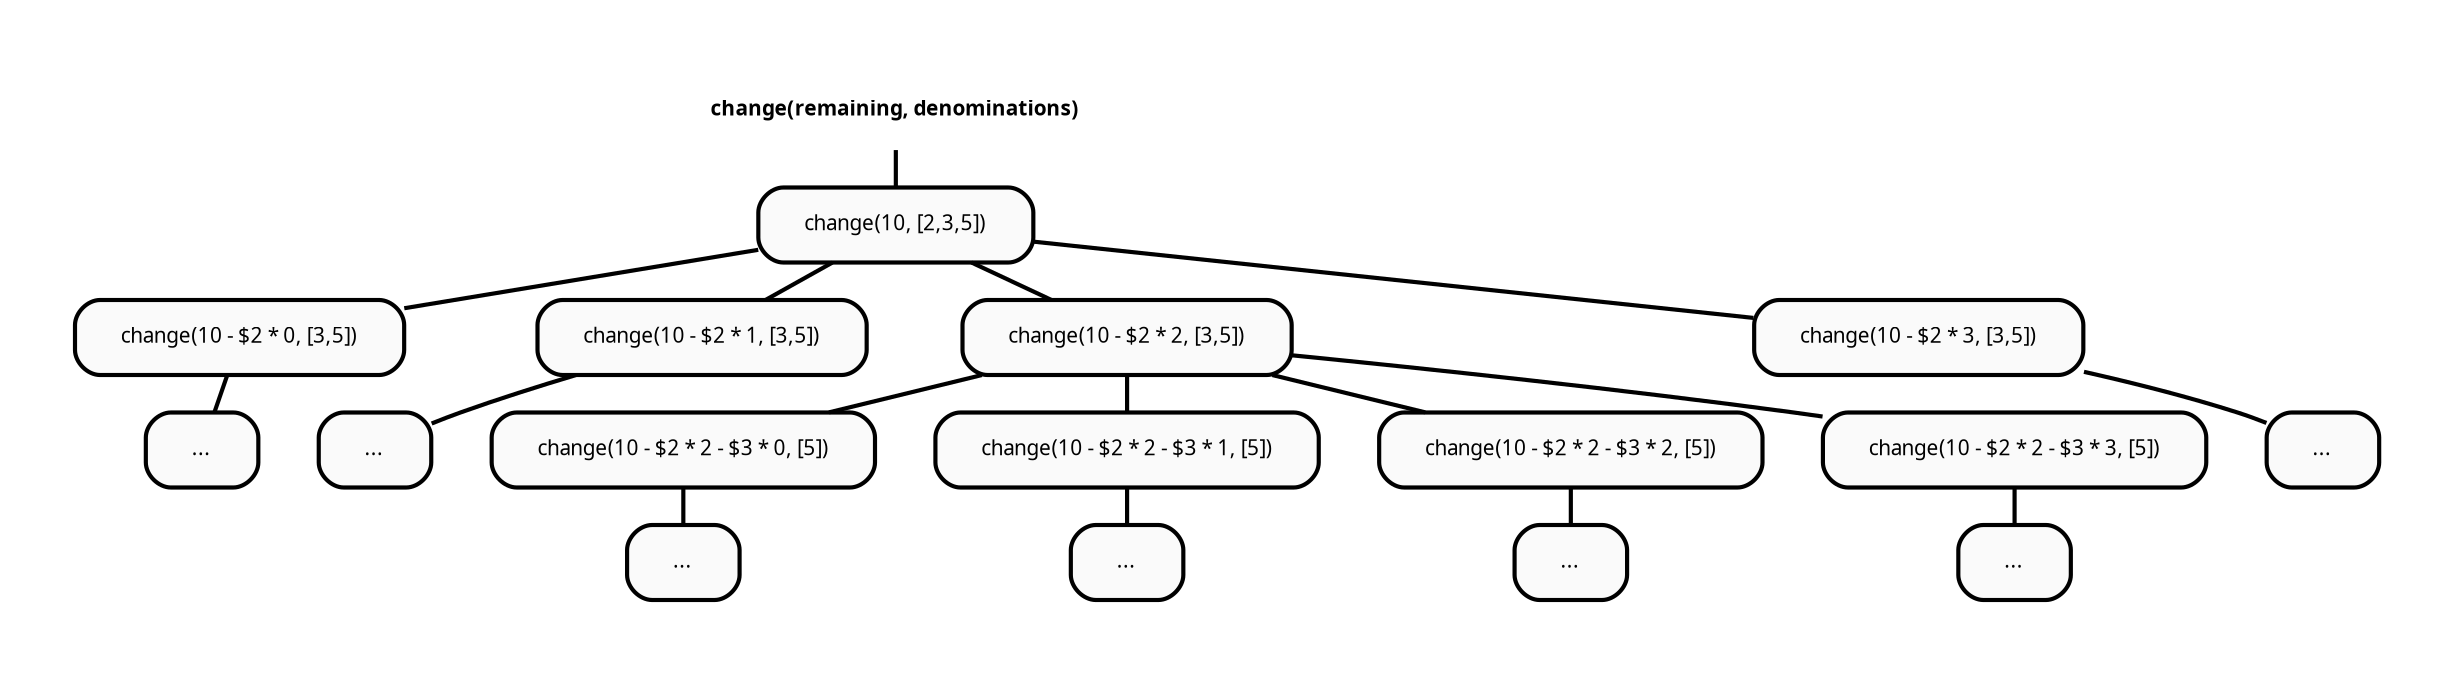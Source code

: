 digraph  {
	fontname="Fira Mono";fontsize="14";nodesep="0.4";pad="0.5";ranksep="0.25 equally";
	
	node[fillcolor="#fafafa",fontname="Fira Mono",fontsize="10",margin="0.3,0.1",penwidth="2.0",shape="box",style="rounded,filled"]
	
	
	n1[label=<<b>change(remaining, denominations)</b>>,shape="plaintext",style=""];
	n2[label="change(10, [2,3,5])"];
	n3[label="change(10 - $2 * 0, [3,5])"];
	n4[label="..."];
	n5[label="change(10 - $2 * 1, [3,5])"];
	n6[label="..."];
	n7[label="change(10 - $2 * 2, [3,5])"];
	n8[label="change(10 - $2 * 2 - $3 * 0, [5])"];
	n9[label="..."];
	n10[label="change(10 - $2 * 2 - $3 * 1, [5])"];
	n11[label="..."];
	n12[label="change(10 - $2 * 2 - $3 * 2, [5])"];
	n13[label="..."];
	n14[label="change(10 - $2 * 2 - $3 * 3, [5])"];
	n15[label="..."];
	n16[label="change(10 - $2 * 3, [3,5])"];
	n17[label="..."];
	n16->n17[arrowhead="none",penwidth="2.0"];
	n14->n15[arrowhead="none",penwidth="2.0"];
	n12->n13[arrowhead="none",penwidth="2.0"];
	n10->n11[arrowhead="none",penwidth="2.0"];
	n8->n9[arrowhead="none",penwidth="2.0"];
	n7->n8[arrowhead="none",penwidth="2.0"];
	n7->n10[arrowhead="none",penwidth="2.0"];
	n7->n12[arrowhead="none",penwidth="2.0"];
	n7->n14[arrowhead="none",penwidth="2.0"];
	n5->n6[arrowhead="none",penwidth="2.0"];
	n3->n4[arrowhead="none",penwidth="2.0"];
	n2->n3[arrowhead="none",penwidth="2.0"];
	n2->n5[arrowhead="none",penwidth="2.0"];
	n2->n7[arrowhead="none",penwidth="2.0"];
	n2->n16[arrowhead="none",penwidth="2.0"];
	n1->n2[arrowhead="none",penwidth="2.0"];
}
